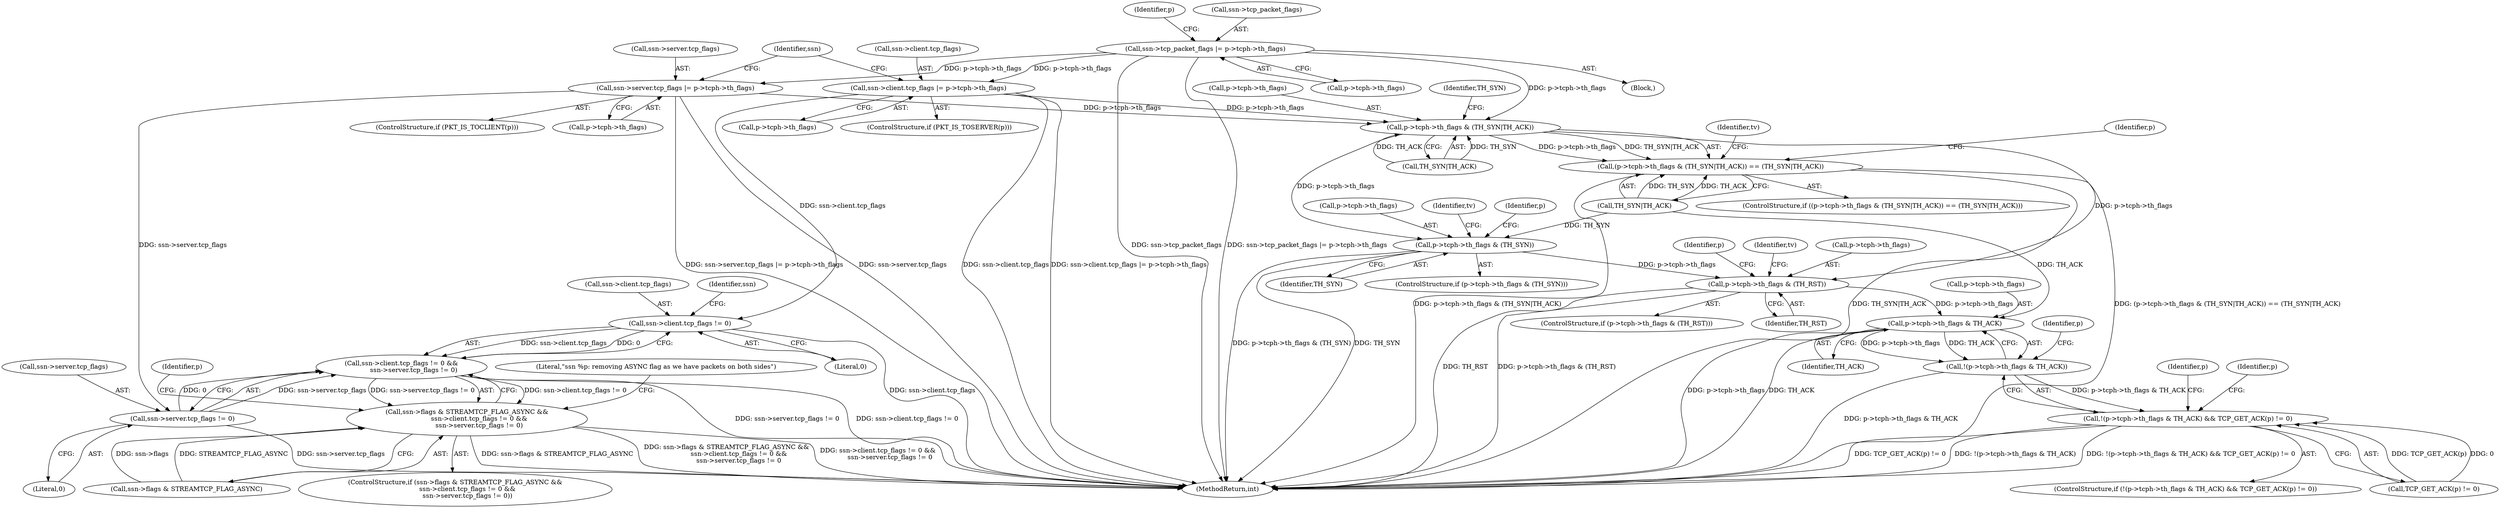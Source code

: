 digraph "0_suricata_843d0b7a10bb45627f94764a6c5d468a24143345@pointer" {
"1000197" [label="(Call,ssn->tcp_packet_flags |= p->tcph->th_flags)"];
"1000209" [label="(Call,ssn->client.tcp_flags |= p->tcph->th_flags)"];
"1000243" [label="(Call,ssn->client.tcp_flags != 0)"];
"1000242" [label="(Call,ssn->client.tcp_flags != 0 &&\n            ssn->server.tcp_flags != 0)"];
"1000236" [label="(Call,ssn->flags & STREAMTCP_FLAG_ASYNC &&\n            ssn->client.tcp_flags != 0 &&\n            ssn->server.tcp_flags != 0)"];
"1000268" [label="(Call,p->tcph->th_flags & (TH_SYN|TH_ACK))"];
"1000267" [label="(Call,(p->tcph->th_flags & (TH_SYN|TH_ACK)) == (TH_SYN|TH_ACK))"];
"1000288" [label="(Call,p->tcph->th_flags & (TH_SYN))"];
"1000302" [label="(Call,p->tcph->th_flags & (TH_RST))"];
"1000318" [label="(Call,p->tcph->th_flags & TH_ACK)"];
"1000317" [label="(Call,!(p->tcph->th_flags & TH_ACK))"];
"1000316" [label="(Call,!(p->tcph->th_flags & TH_ACK) && TCP_GET_ACK(p) != 0)"];
"1000224" [label="(Call,ssn->server.tcp_flags |= p->tcph->th_flags)"];
"1000250" [label="(Call,ssn->server.tcp_flags != 0)"];
"1000268" [label="(Call,p->tcph->th_flags & (TH_SYN|TH_ACK))"];
"1000201" [label="(Call,p->tcph->th_flags)"];
"1000282" [label="(Identifier,tv)"];
"1000287" [label="(ControlStructure,if (p->tcph->th_flags & (TH_SYN)))"];
"1000269" [label="(Call,p->tcph->th_flags)"];
"1000336" [label="(Identifier,p)"];
"1000274" [label="(Call,TH_SYN|TH_ACK)"];
"1000316" [label="(Call,!(p->tcph->th_flags & TH_ACK) && TCP_GET_ACK(p) != 0)"];
"1000315" [label="(ControlStructure,if (!(p->tcph->th_flags & TH_ACK) && TCP_GET_ACK(p) != 0))"];
"1000321" [label="(Identifier,p)"];
"1000208" [label="(Identifier,p)"];
"1000318" [label="(Call,p->tcph->th_flags & TH_ACK)"];
"1000256" [label="(Literal,0)"];
"1000249" [label="(Literal,0)"];
"1000253" [label="(Identifier,ssn)"];
"1000764" [label="(MethodReturn,int)"];
"1000196" [label="(Block,)"];
"1000278" [label="(Identifier,TH_SYN)"];
"1000236" [label="(Call,ssn->flags & STREAMTCP_FLAG_ASYNC &&\n            ssn->client.tcp_flags != 0 &&\n            ssn->server.tcp_flags != 0)"];
"1000302" [label="(Call,p->tcph->th_flags & (TH_RST))"];
"1000294" [label="(Identifier,TH_SYN)"];
"1000325" [label="(Call,TCP_GET_ACK(p) != 0)"];
"1000331" [label="(Identifier,p)"];
"1000301" [label="(ControlStructure,if (p->tcph->th_flags & (TH_RST)))"];
"1000224" [label="(Call,ssn->server.tcp_flags |= p->tcph->th_flags)"];
"1000271" [label="(Identifier,p)"];
"1000327" [label="(Identifier,p)"];
"1000311" [label="(Identifier,tv)"];
"1000206" [label="(ControlStructure,if (PKT_IS_TOSERVER(p)))"];
"1000237" [label="(Call,ssn->flags & STREAMTCP_FLAG_ASYNC)"];
"1000277" [label="(Call,TH_SYN|TH_ACK)"];
"1000225" [label="(Call,ssn->server.tcp_flags)"];
"1000239" [label="(Identifier,ssn)"];
"1000259" [label="(Literal,\"ssn %p: removing ASYNC flag as we have packets on both sides\")"];
"1000209" [label="(Call,ssn->client.tcp_flags |= p->tcph->th_flags)"];
"1000317" [label="(Call,!(p->tcph->th_flags & TH_ACK))"];
"1000235" [label="(ControlStructure,if (ssn->flags & STREAMTCP_FLAG_ASYNC &&\n            ssn->client.tcp_flags != 0 &&\n            ssn->server.tcp_flags != 0))"];
"1000308" [label="(Identifier,TH_RST)"];
"1000244" [label="(Call,ssn->client.tcp_flags)"];
"1000267" [label="(Call,(p->tcph->th_flags & (TH_SYN|TH_ACK)) == (TH_SYN|TH_ACK))"];
"1000324" [label="(Identifier,TH_ACK)"];
"1000243" [label="(Call,ssn->client.tcp_flags != 0)"];
"1000288" [label="(Call,p->tcph->th_flags & (TH_SYN))"];
"1000305" [label="(Identifier,p)"];
"1000242" [label="(Call,ssn->client.tcp_flags != 0 &&\n            ssn->server.tcp_flags != 0)"];
"1000250" [label="(Call,ssn->server.tcp_flags != 0)"];
"1000289" [label="(Call,p->tcph->th_flags)"];
"1000221" [label="(ControlStructure,if (PKT_IS_TOCLIENT(p)))"];
"1000215" [label="(Call,p->tcph->th_flags)"];
"1000291" [label="(Identifier,p)"];
"1000319" [label="(Call,p->tcph->th_flags)"];
"1000198" [label="(Call,ssn->tcp_packet_flags)"];
"1000303" [label="(Call,p->tcph->th_flags)"];
"1000230" [label="(Call,p->tcph->th_flags)"];
"1000266" [label="(ControlStructure,if ((p->tcph->th_flags & (TH_SYN|TH_ACK)) == (TH_SYN|TH_ACK)))"];
"1000210" [label="(Call,ssn->client.tcp_flags)"];
"1000297" [label="(Identifier,tv)"];
"1000251" [label="(Call,ssn->server.tcp_flags)"];
"1000197" [label="(Call,ssn->tcp_packet_flags |= p->tcph->th_flags)"];
"1000197" -> "1000196"  [label="AST: "];
"1000197" -> "1000201"  [label="CFG: "];
"1000198" -> "1000197"  [label="AST: "];
"1000201" -> "1000197"  [label="AST: "];
"1000208" -> "1000197"  [label="CFG: "];
"1000197" -> "1000764"  [label="DDG: ssn->tcp_packet_flags |= p->tcph->th_flags"];
"1000197" -> "1000764"  [label="DDG: ssn->tcp_packet_flags"];
"1000197" -> "1000209"  [label="DDG: p->tcph->th_flags"];
"1000197" -> "1000224"  [label="DDG: p->tcph->th_flags"];
"1000197" -> "1000268"  [label="DDG: p->tcph->th_flags"];
"1000209" -> "1000206"  [label="AST: "];
"1000209" -> "1000215"  [label="CFG: "];
"1000210" -> "1000209"  [label="AST: "];
"1000215" -> "1000209"  [label="AST: "];
"1000239" -> "1000209"  [label="CFG: "];
"1000209" -> "1000764"  [label="DDG: ssn->client.tcp_flags |= p->tcph->th_flags"];
"1000209" -> "1000764"  [label="DDG: ssn->client.tcp_flags"];
"1000209" -> "1000243"  [label="DDG: ssn->client.tcp_flags"];
"1000209" -> "1000268"  [label="DDG: p->tcph->th_flags"];
"1000243" -> "1000242"  [label="AST: "];
"1000243" -> "1000249"  [label="CFG: "];
"1000244" -> "1000243"  [label="AST: "];
"1000249" -> "1000243"  [label="AST: "];
"1000253" -> "1000243"  [label="CFG: "];
"1000242" -> "1000243"  [label="CFG: "];
"1000243" -> "1000764"  [label="DDG: ssn->client.tcp_flags"];
"1000243" -> "1000242"  [label="DDG: ssn->client.tcp_flags"];
"1000243" -> "1000242"  [label="DDG: 0"];
"1000242" -> "1000236"  [label="AST: "];
"1000242" -> "1000250"  [label="CFG: "];
"1000250" -> "1000242"  [label="AST: "];
"1000236" -> "1000242"  [label="CFG: "];
"1000242" -> "1000764"  [label="DDG: ssn->server.tcp_flags != 0"];
"1000242" -> "1000764"  [label="DDG: ssn->client.tcp_flags != 0"];
"1000242" -> "1000236"  [label="DDG: ssn->client.tcp_flags != 0"];
"1000242" -> "1000236"  [label="DDG: ssn->server.tcp_flags != 0"];
"1000250" -> "1000242"  [label="DDG: ssn->server.tcp_flags"];
"1000250" -> "1000242"  [label="DDG: 0"];
"1000236" -> "1000235"  [label="AST: "];
"1000236" -> "1000237"  [label="CFG: "];
"1000237" -> "1000236"  [label="AST: "];
"1000259" -> "1000236"  [label="CFG: "];
"1000271" -> "1000236"  [label="CFG: "];
"1000236" -> "1000764"  [label="DDG: ssn->flags & STREAMTCP_FLAG_ASYNC"];
"1000236" -> "1000764"  [label="DDG: ssn->flags & STREAMTCP_FLAG_ASYNC &&\n            ssn->client.tcp_flags != 0 &&\n            ssn->server.tcp_flags != 0"];
"1000236" -> "1000764"  [label="DDG: ssn->client.tcp_flags != 0 &&\n            ssn->server.tcp_flags != 0"];
"1000237" -> "1000236"  [label="DDG: ssn->flags"];
"1000237" -> "1000236"  [label="DDG: STREAMTCP_FLAG_ASYNC"];
"1000268" -> "1000267"  [label="AST: "];
"1000268" -> "1000274"  [label="CFG: "];
"1000269" -> "1000268"  [label="AST: "];
"1000274" -> "1000268"  [label="AST: "];
"1000278" -> "1000268"  [label="CFG: "];
"1000268" -> "1000267"  [label="DDG: p->tcph->th_flags"];
"1000268" -> "1000267"  [label="DDG: TH_SYN|TH_ACK"];
"1000224" -> "1000268"  [label="DDG: p->tcph->th_flags"];
"1000274" -> "1000268"  [label="DDG: TH_SYN"];
"1000274" -> "1000268"  [label="DDG: TH_ACK"];
"1000268" -> "1000288"  [label="DDG: p->tcph->th_flags"];
"1000268" -> "1000302"  [label="DDG: p->tcph->th_flags"];
"1000267" -> "1000266"  [label="AST: "];
"1000267" -> "1000277"  [label="CFG: "];
"1000277" -> "1000267"  [label="AST: "];
"1000282" -> "1000267"  [label="CFG: "];
"1000291" -> "1000267"  [label="CFG: "];
"1000267" -> "1000764"  [label="DDG: (p->tcph->th_flags & (TH_SYN|TH_ACK)) == (TH_SYN|TH_ACK)"];
"1000267" -> "1000764"  [label="DDG: p->tcph->th_flags & (TH_SYN|TH_ACK)"];
"1000267" -> "1000764"  [label="DDG: TH_SYN|TH_ACK"];
"1000277" -> "1000267"  [label="DDG: TH_SYN"];
"1000277" -> "1000267"  [label="DDG: TH_ACK"];
"1000288" -> "1000287"  [label="AST: "];
"1000288" -> "1000294"  [label="CFG: "];
"1000289" -> "1000288"  [label="AST: "];
"1000294" -> "1000288"  [label="AST: "];
"1000297" -> "1000288"  [label="CFG: "];
"1000305" -> "1000288"  [label="CFG: "];
"1000288" -> "1000764"  [label="DDG: TH_SYN"];
"1000288" -> "1000764"  [label="DDG: p->tcph->th_flags & (TH_SYN)"];
"1000277" -> "1000288"  [label="DDG: TH_SYN"];
"1000288" -> "1000302"  [label="DDG: p->tcph->th_flags"];
"1000302" -> "1000301"  [label="AST: "];
"1000302" -> "1000308"  [label="CFG: "];
"1000303" -> "1000302"  [label="AST: "];
"1000308" -> "1000302"  [label="AST: "];
"1000311" -> "1000302"  [label="CFG: "];
"1000321" -> "1000302"  [label="CFG: "];
"1000302" -> "1000764"  [label="DDG: p->tcph->th_flags & (TH_RST)"];
"1000302" -> "1000764"  [label="DDG: TH_RST"];
"1000302" -> "1000318"  [label="DDG: p->tcph->th_flags"];
"1000318" -> "1000317"  [label="AST: "];
"1000318" -> "1000324"  [label="CFG: "];
"1000319" -> "1000318"  [label="AST: "];
"1000324" -> "1000318"  [label="AST: "];
"1000317" -> "1000318"  [label="CFG: "];
"1000318" -> "1000764"  [label="DDG: p->tcph->th_flags"];
"1000318" -> "1000764"  [label="DDG: TH_ACK"];
"1000318" -> "1000317"  [label="DDG: p->tcph->th_flags"];
"1000318" -> "1000317"  [label="DDG: TH_ACK"];
"1000277" -> "1000318"  [label="DDG: TH_ACK"];
"1000317" -> "1000316"  [label="AST: "];
"1000327" -> "1000317"  [label="CFG: "];
"1000316" -> "1000317"  [label="CFG: "];
"1000317" -> "1000764"  [label="DDG: p->tcph->th_flags & TH_ACK"];
"1000317" -> "1000316"  [label="DDG: p->tcph->th_flags & TH_ACK"];
"1000316" -> "1000315"  [label="AST: "];
"1000316" -> "1000325"  [label="CFG: "];
"1000325" -> "1000316"  [label="AST: "];
"1000331" -> "1000316"  [label="CFG: "];
"1000336" -> "1000316"  [label="CFG: "];
"1000316" -> "1000764"  [label="DDG: !(p->tcph->th_flags & TH_ACK) && TCP_GET_ACK(p) != 0"];
"1000316" -> "1000764"  [label="DDG: TCP_GET_ACK(p) != 0"];
"1000316" -> "1000764"  [label="DDG: !(p->tcph->th_flags & TH_ACK)"];
"1000325" -> "1000316"  [label="DDG: TCP_GET_ACK(p)"];
"1000325" -> "1000316"  [label="DDG: 0"];
"1000224" -> "1000221"  [label="AST: "];
"1000224" -> "1000230"  [label="CFG: "];
"1000225" -> "1000224"  [label="AST: "];
"1000230" -> "1000224"  [label="AST: "];
"1000239" -> "1000224"  [label="CFG: "];
"1000224" -> "1000764"  [label="DDG: ssn->server.tcp_flags"];
"1000224" -> "1000764"  [label="DDG: ssn->server.tcp_flags |= p->tcph->th_flags"];
"1000224" -> "1000250"  [label="DDG: ssn->server.tcp_flags"];
"1000250" -> "1000256"  [label="CFG: "];
"1000251" -> "1000250"  [label="AST: "];
"1000256" -> "1000250"  [label="AST: "];
"1000250" -> "1000764"  [label="DDG: ssn->server.tcp_flags"];
}
